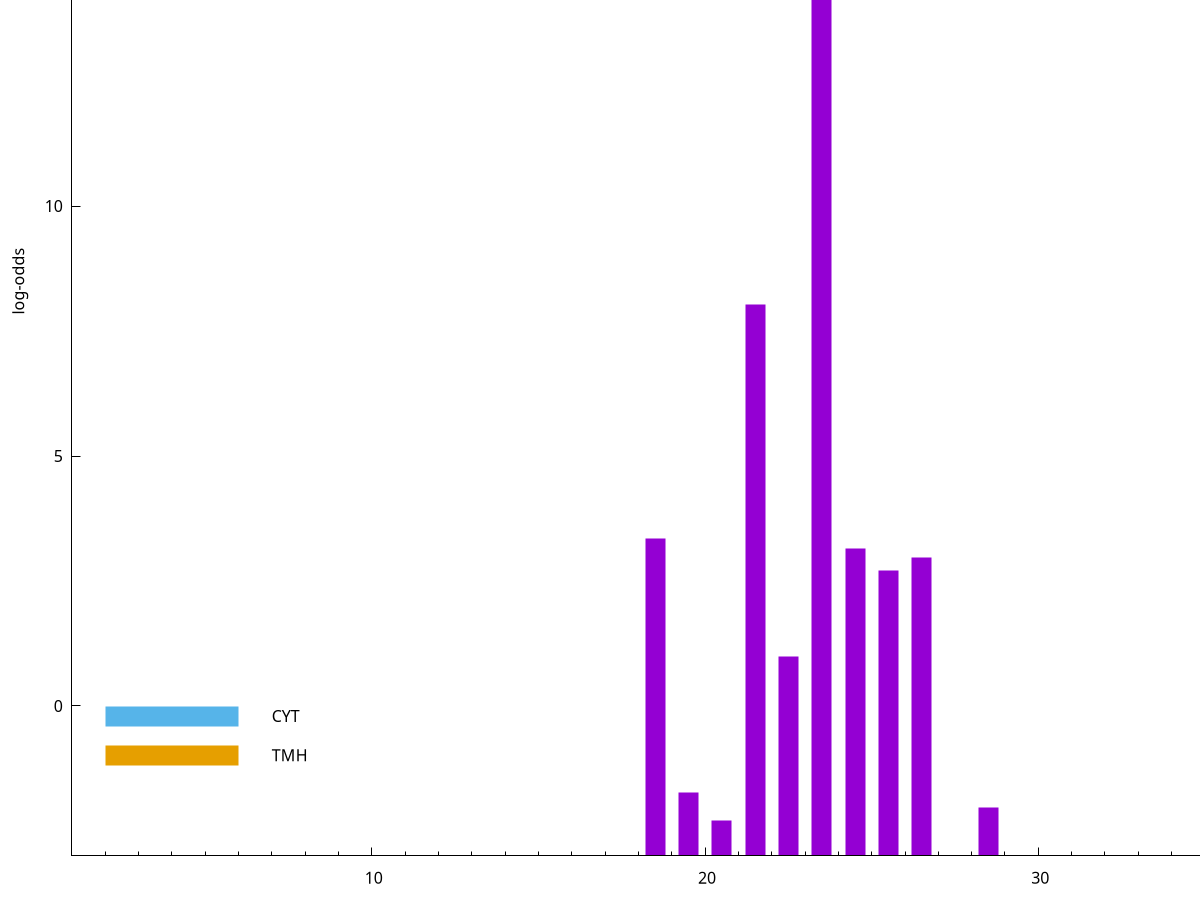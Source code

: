 set title "LipoP predictions for SRR3987126.gff"
set size 2., 1.4
set xrange [1:70] 
set mxtics 10
set yrange [-3:20]
set y2range [0:23]
set ylabel "log-odds"
set term postscript eps color solid "Helvetica" 30
set output "SRR3987126.gff4.eps"
set arrow from 2,18.2671 to 6,18.2671 nohead lt 1 lw 20
set label "SpI" at 7,18.2671
set arrow from 2,-0.200913 to 6,-0.200913 nohead lt 3 lw 20
set label "CYT" at 7,-0.200913
set arrow from 2,-0.985117 to 6,-0.985117 nohead lt 4 lw 20
set label "TMH" at 7,-0.985117
set arrow from 2,18.2671 to 6,18.2671 nohead lt 1 lw 20
set label "SpI" at 7,18.2671
# NOTE: The scores below are the log-odds scores with the threshold
# NOTE: subtracted (a hack to make gnuplot make the histogram all
# NOTE: look nice).
plot "-" axes x1y2 title "" with impulses lt 1 lw 20
23.500000 21.265700
21.500000 11.037030
18.500000 6.347570
24.500000 6.143880
26.500000 5.970550
25.500000 5.701320
22.500000 3.980221
19.500000 1.263040
28.500000 0.973180
20.500000 0.707590
e
exit
